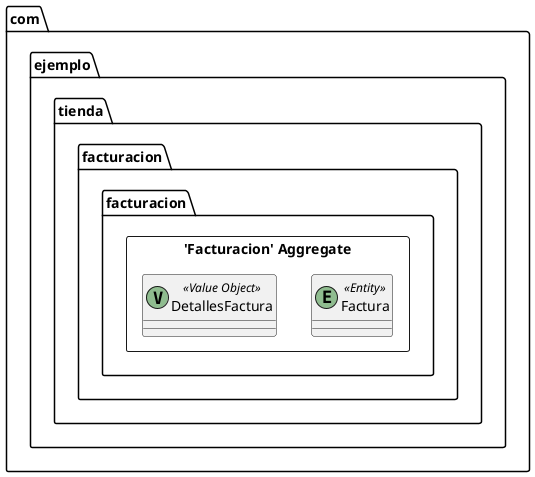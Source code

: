 @startuml

skinparam componentStyle uml2

package com.ejemplo.tienda.facturacion.facturacion {
	package "'Facturacion' Aggregate" <<Rectangle>> {
		class Factura <<(E,DarkSeaGreen) Entity>> {
		}
		class DetallesFactura <<(V,DarkSeaGreen) Value Object>> {
		}
	}
}


@enduml
